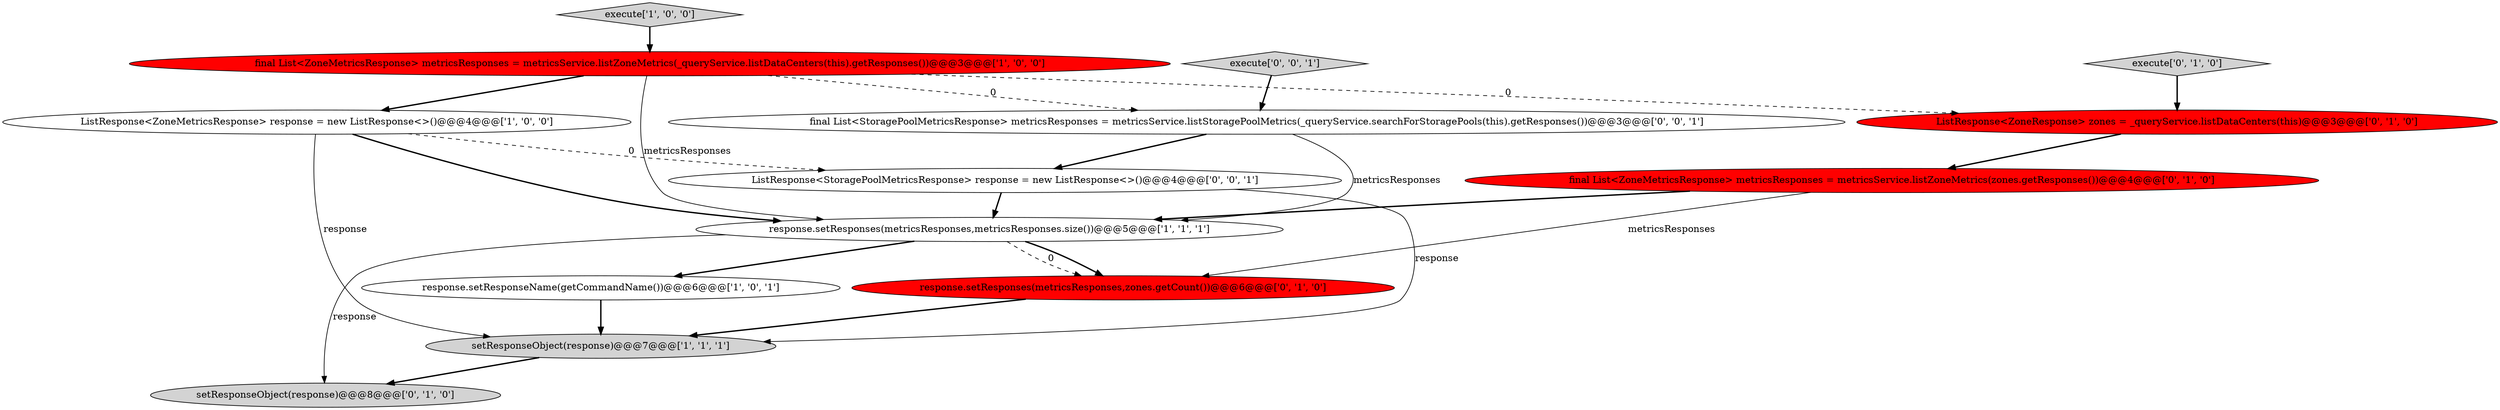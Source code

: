 digraph {
3 [style = filled, label = "execute['1', '0', '0']", fillcolor = lightgray, shape = diamond image = "AAA0AAABBB1BBB"];
2 [style = filled, label = "response.setResponses(metricsResponses,metricsResponses.size())@@@5@@@['1', '1', '1']", fillcolor = white, shape = ellipse image = "AAA0AAABBB1BBB"];
4 [style = filled, label = "final List<ZoneMetricsResponse> metricsResponses = metricsService.listZoneMetrics(_queryService.listDataCenters(this).getResponses())@@@3@@@['1', '0', '0']", fillcolor = red, shape = ellipse image = "AAA1AAABBB1BBB"];
6 [style = filled, label = "response.setResponses(metricsResponses,zones.getCount())@@@6@@@['0', '1', '0']", fillcolor = red, shape = ellipse image = "AAA1AAABBB2BBB"];
8 [style = filled, label = "setResponseObject(response)@@@8@@@['0', '1', '0']", fillcolor = lightgray, shape = ellipse image = "AAA0AAABBB2BBB"];
10 [style = filled, label = "final List<ZoneMetricsResponse> metricsResponses = metricsService.listZoneMetrics(zones.getResponses())@@@4@@@['0', '1', '0']", fillcolor = red, shape = ellipse image = "AAA1AAABBB2BBB"];
0 [style = filled, label = "ListResponse<ZoneMetricsResponse> response = new ListResponse<>()@@@4@@@['1', '0', '0']", fillcolor = white, shape = ellipse image = "AAA0AAABBB1BBB"];
1 [style = filled, label = "response.setResponseName(getCommandName())@@@6@@@['1', '0', '1']", fillcolor = white, shape = ellipse image = "AAA0AAABBB1BBB"];
12 [style = filled, label = "ListResponse<StoragePoolMetricsResponse> response = new ListResponse<>()@@@4@@@['0', '0', '1']", fillcolor = white, shape = ellipse image = "AAA0AAABBB3BBB"];
5 [style = filled, label = "setResponseObject(response)@@@7@@@['1', '1', '1']", fillcolor = lightgray, shape = ellipse image = "AAA0AAABBB1BBB"];
7 [style = filled, label = "execute['0', '1', '0']", fillcolor = lightgray, shape = diamond image = "AAA0AAABBB2BBB"];
11 [style = filled, label = "execute['0', '0', '1']", fillcolor = lightgray, shape = diamond image = "AAA0AAABBB3BBB"];
9 [style = filled, label = "ListResponse<ZoneResponse> zones = _queryService.listDataCenters(this)@@@3@@@['0', '1', '0']", fillcolor = red, shape = ellipse image = "AAA1AAABBB2BBB"];
13 [style = filled, label = "final List<StoragePoolMetricsResponse> metricsResponses = metricsService.listStoragePoolMetrics(_queryService.searchForStoragePools(this).getResponses())@@@3@@@['0', '0', '1']", fillcolor = white, shape = ellipse image = "AAA0AAABBB3BBB"];
1->5 [style = bold, label=""];
5->8 [style = bold, label=""];
0->5 [style = solid, label="response"];
2->6 [style = bold, label=""];
2->1 [style = bold, label=""];
12->5 [style = solid, label="response"];
0->2 [style = bold, label=""];
2->8 [style = solid, label="response"];
9->10 [style = bold, label=""];
0->12 [style = dashed, label="0"];
3->4 [style = bold, label=""];
4->0 [style = bold, label=""];
7->9 [style = bold, label=""];
4->9 [style = dashed, label="0"];
6->5 [style = bold, label=""];
12->2 [style = bold, label=""];
13->12 [style = bold, label=""];
4->2 [style = solid, label="metricsResponses"];
11->13 [style = bold, label=""];
2->6 [style = dashed, label="0"];
10->2 [style = bold, label=""];
4->13 [style = dashed, label="0"];
13->2 [style = solid, label="metricsResponses"];
10->6 [style = solid, label="metricsResponses"];
}
